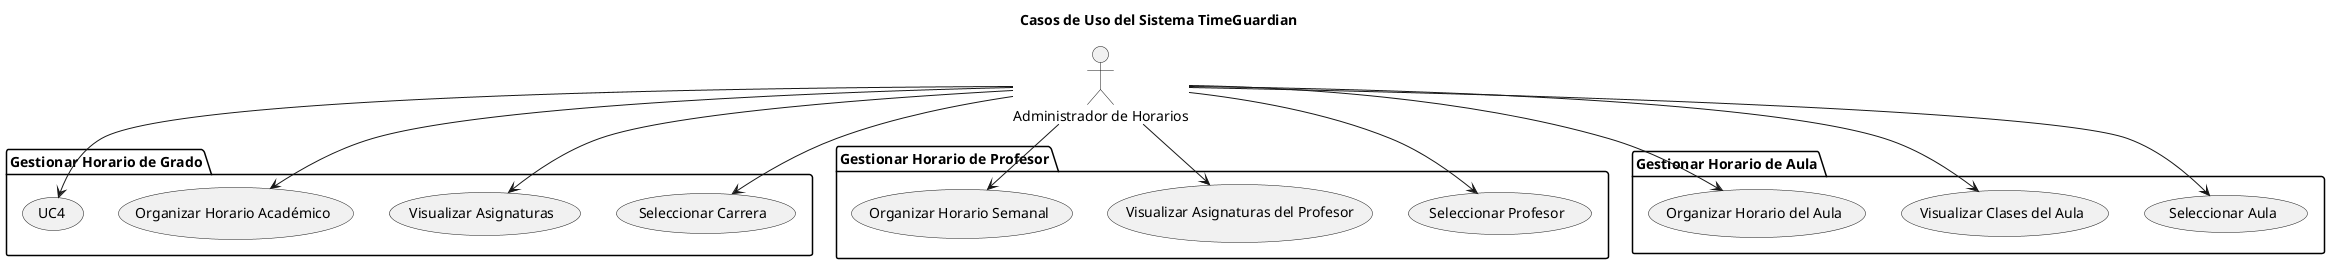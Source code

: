 @startuml
title Casos de Uso del Sistema TimeGuardian

actor "Administrador de Horarios" as A

package "Gestionar Horario de Grado" {
  usecase "Seleccionar Carrera" as UC1
  usecase "Visualizar Asignaturas" as UC2
  usecase "Organizar Horario Académico" as UC3
  usecase "Guardar Cambios" as UC4
}

package "Gestionar Horario de Profesor" {
  usecase "Seleccionar Profesor" as UC5
  usecase "Visualizar Asignaturas del Profesor" as UC6
  usecase "Organizar Horario Semanal" as UC7
  usecase UC4
}

package "Gestionar Horario de Aula" {
  usecase "Seleccionar Aula" as UC8
  usecase "Visualizar Clases del Aula" as UC9
  usecase "Organizar Horario del Aula" as UC10
  usecase UC4
}

A --> UC1
A --> UC2
A --> UC3
A --> UC4
A --> UC5
A --> UC6
A --> UC7
A --> UC8
A --> UC9
A --> UC10
@enduml